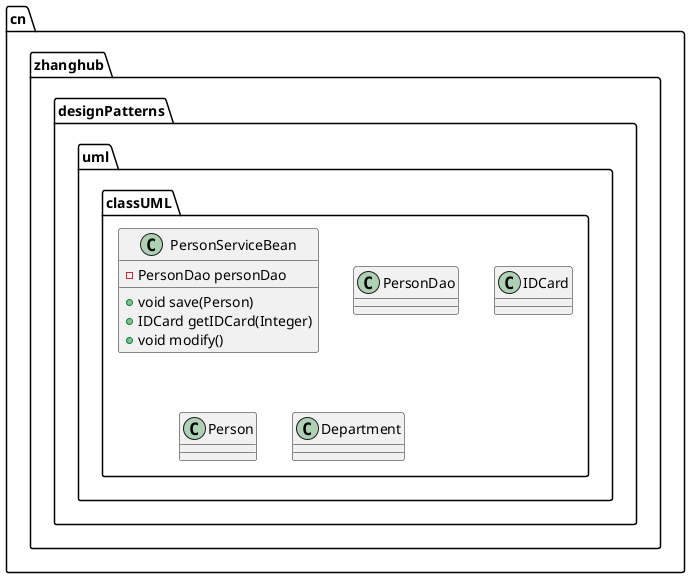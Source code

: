 @startuml
class cn.zhanghub.designPatterns.uml.classUML.PersonServiceBean {
- PersonDao personDao
+ void save(Person)
+ IDCard getIDCard(Integer)
+ void modify()
}
class cn.zhanghub.designPatterns.uml.classUML.PersonDao {
}
class cn.zhanghub.designPatterns.uml.classUML.IDCard {
}
class cn.zhanghub.designPatterns.uml.classUML.Person {
}
class cn.zhanghub.designPatterns.uml.classUML.Department {
}
@enduml

